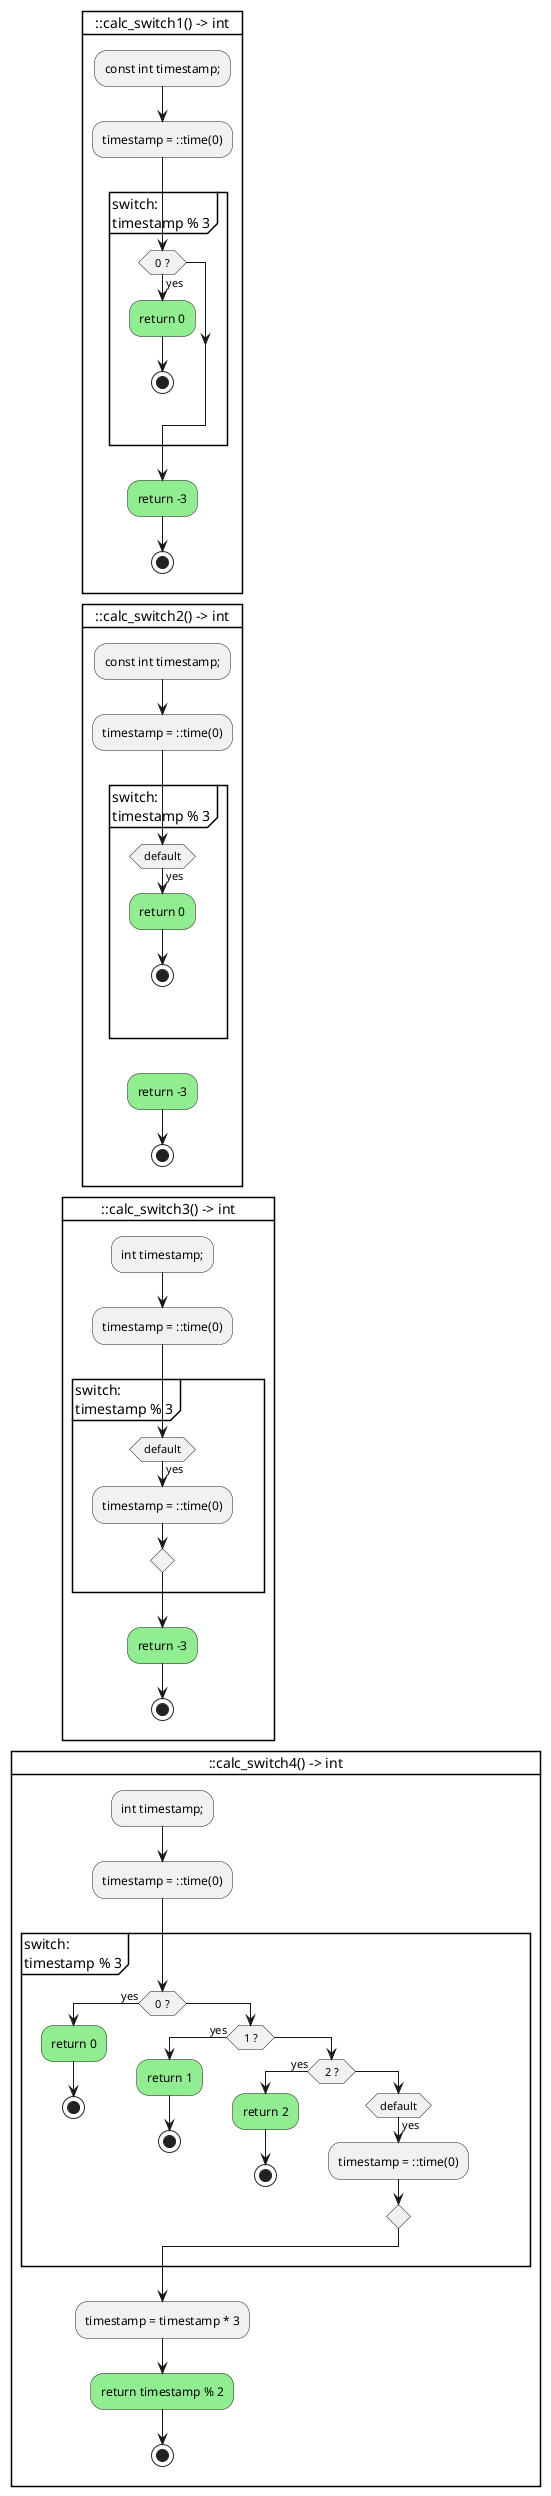 @startuml

card "::calc_switch1() -> int" {
    :const int timestamp;;
    :timestamp = ::time(0);

partition "switch:\ntimestamp % 3" {
    ' case: 0 fallthrough: False
    if ( 0 ? ) then (yes)
        #lightgreen:return 0;
        stop
    else
    endif
}
    #lightgreen:return -3;
    stop
    -[hidden]->
}

card "::calc_switch2() -> int" {
    :const int timestamp;;
    :timestamp = ::time(0);

partition "switch:\ntimestamp % 3" {
    ' case: None fallthrough: False
    if ( default ) then (yes)
        #lightgreen:return 0;
        stop
    else
        -[hidden]->
    endif
}
    #lightgreen:return -3;
    stop
    -[hidden]->
}

card "::calc_switch3() -> int" {
    :int timestamp;;
    :timestamp = ::time(0);

partition "switch:\ntimestamp % 3" {
    ' case: None fallthrough: True
    if ( default ) then (yes)
        :timestamp = ::time(0);
    else
        -[hidden]->
    endif
}
    #lightgreen:return -3;
    stop
    -[hidden]->
}

card "::calc_switch4() -> int" {
    :int timestamp;;
    :timestamp = ::time(0);

partition "switch:\ntimestamp % 3" {
    ' case: 0 fallthrough: False
    if ( 0 ? ) then (yes)
        #lightgreen:return 0;
        stop
    else
        ' case: 1 fallthrough: False
        if ( 1 ? ) then (yes)
            #lightgreen:return 1;
            stop
        else
            ' case: 2 fallthrough: False
            if ( 2 ? ) then (yes)
                #lightgreen:return 2;
                stop
            else
                ' case: None fallthrough: True
                if ( default ) then (yes)
                    :timestamp = ::time(0);
                else
                    -[hidden]->
                endif
            endif
        endif
    endif
}
    :timestamp = timestamp * 3;
    #lightgreen:return timestamp % 2;
    stop
    -[hidden]->
}


@enduml

